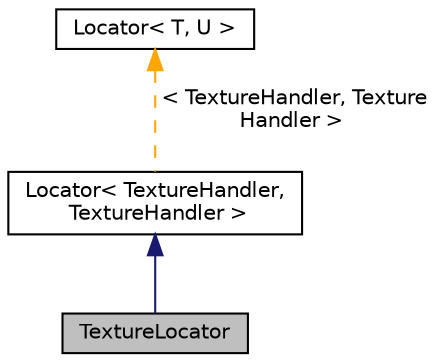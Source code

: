digraph "TextureLocator"
{
 // INTERACTIVE_SVG=YES
 // LATEX_PDF_SIZE
  edge [fontname="Helvetica",fontsize="10",labelfontname="Helvetica",labelfontsize="10"];
  node [fontname="Helvetica",fontsize="10",shape=record];
  Node1 [label="TextureLocator",height=0.2,width=0.4,color="black", fillcolor="grey75", style="filled", fontcolor="black",tooltip=" "];
  Node2 -> Node1 [dir="back",color="midnightblue",fontsize="10",style="solid",fontname="Helvetica"];
  Node2 [label="Locator\< TextureHandler,\l TextureHandler \>",height=0.2,width=0.4,color="black", fillcolor="white", style="filled",URL="$d2/d23/class_locator.html",tooltip=" "];
  Node3 -> Node2 [dir="back",color="orange",fontsize="10",style="dashed",label=" \< TextureHandler, Texture\lHandler \>" ,fontname="Helvetica"];
  Node3 [label="Locator\< T, U \>",height=0.2,width=0.4,color="black", fillcolor="white", style="filled",URL="$d2/d23/class_locator.html",tooltip=" "];
}
